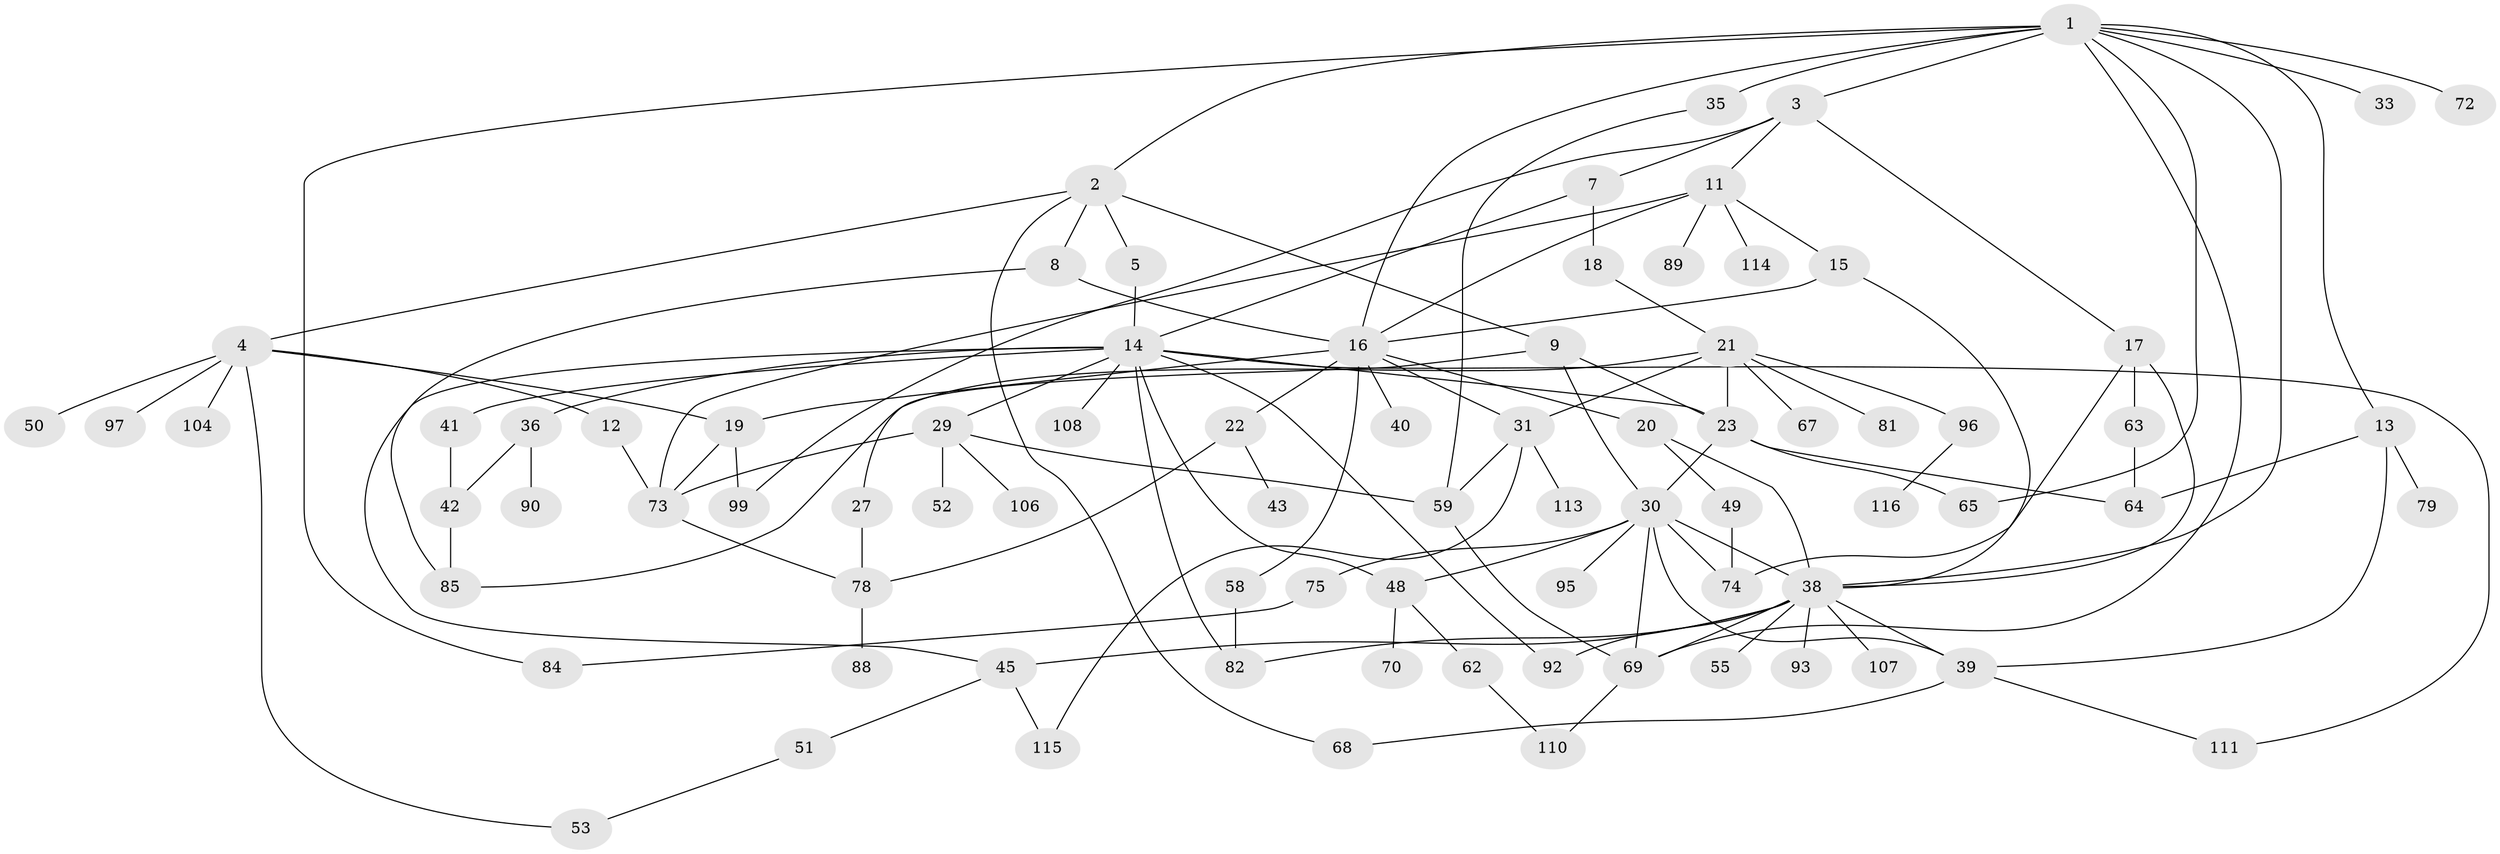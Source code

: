 // original degree distribution, {6: 0.034482758620689655, 7: 0.034482758620689655, 2: 0.28448275862068967, 5: 0.09482758620689655, 3: 0.1896551724137931, 4: 0.06896551724137931, 10: 0.008620689655172414, 9: 0.008620689655172414, 1: 0.27586206896551724}
// Generated by graph-tools (version 1.1) at 2025/17/03/04/25 18:17:08]
// undirected, 81 vertices, 125 edges
graph export_dot {
graph [start="1"]
  node [color=gray90,style=filled];
  1 [super="+6"];
  2;
  3 [super="+34+54"];
  4;
  5;
  7;
  8;
  9;
  11 [super="+80"];
  12;
  13 [super="+77"];
  14 [super="+25+86+28"];
  15;
  16 [super="+37+26+61"];
  17;
  18;
  19 [super="+44"];
  20;
  21;
  22;
  23 [super="+98+24"];
  27;
  29;
  30 [super="+32+66"];
  31;
  33;
  35 [super="+46+87"];
  36;
  38 [super="+47+57+105"];
  39 [super="+71"];
  40;
  41;
  42;
  43 [super="+76"];
  45;
  48;
  49;
  50;
  51;
  52;
  53;
  55;
  58;
  59 [super="+103"];
  62;
  63;
  64 [super="+101"];
  65;
  67;
  68;
  69;
  70;
  72;
  73 [super="+102+109"];
  74 [super="+112"];
  75;
  78;
  79;
  81;
  82;
  84 [super="+94"];
  85;
  88;
  89;
  90;
  92;
  93;
  95;
  96;
  97;
  99;
  104;
  106;
  107;
  108;
  110;
  111;
  113;
  114;
  115;
  116;
  1 -- 2;
  1 -- 3;
  1 -- 35 [weight=2];
  1 -- 16;
  1 -- 38;
  1 -- 65;
  1 -- 33;
  1 -- 69;
  1 -- 72;
  1 -- 13;
  1 -- 84;
  2 -- 4;
  2 -- 5;
  2 -- 8;
  2 -- 9;
  2 -- 68;
  3 -- 7;
  3 -- 11;
  3 -- 17;
  3 -- 99;
  4 -- 12;
  4 -- 19;
  4 -- 50;
  4 -- 97;
  4 -- 104;
  4 -- 53;
  5 -- 14;
  7 -- 18;
  7 -- 14;
  8 -- 85;
  8 -- 16;
  9 -- 27;
  9 -- 23;
  9 -- 30;
  11 -- 15;
  11 -- 89;
  11 -- 73;
  11 -- 114;
  11 -- 16;
  12 -- 73;
  13 -- 39;
  13 -- 79;
  13 -- 64;
  14 -- 29;
  14 -- 36;
  14 -- 45;
  14 -- 82;
  14 -- 48;
  14 -- 41;
  14 -- 92;
  14 -- 23;
  14 -- 111;
  14 -- 108;
  15 -- 16;
  15 -- 38;
  16 -- 20;
  16 -- 22;
  16 -- 40;
  16 -- 58;
  16 -- 19;
  16 -- 31;
  17 -- 63;
  17 -- 38;
  17 -- 74;
  18 -- 21;
  19 -- 73;
  19 -- 99;
  20 -- 38;
  20 -- 49;
  21 -- 23;
  21 -- 31;
  21 -- 67;
  21 -- 81;
  21 -- 85;
  21 -- 96;
  22 -- 43;
  22 -- 78;
  23 -- 30;
  23 -- 64;
  23 -- 65;
  27 -- 78;
  29 -- 52;
  29 -- 106;
  29 -- 73;
  29 -- 59;
  30 -- 48;
  30 -- 69;
  30 -- 39;
  30 -- 74;
  30 -- 75;
  30 -- 95;
  30 -- 38;
  31 -- 113;
  31 -- 115;
  31 -- 59;
  35 -- 59;
  36 -- 90;
  36 -- 42;
  38 -- 55;
  38 -- 39;
  38 -- 107;
  38 -- 45;
  38 -- 82;
  38 -- 92;
  38 -- 93;
  38 -- 69;
  39 -- 111;
  39 -- 68;
  41 -- 42;
  42 -- 85;
  45 -- 51;
  45 -- 115;
  48 -- 62;
  48 -- 70;
  49 -- 74;
  51 -- 53;
  58 -- 82;
  59 -- 69;
  62 -- 110;
  63 -- 64;
  69 -- 110;
  73 -- 78;
  75 -- 84;
  78 -- 88;
  96 -- 116;
}
